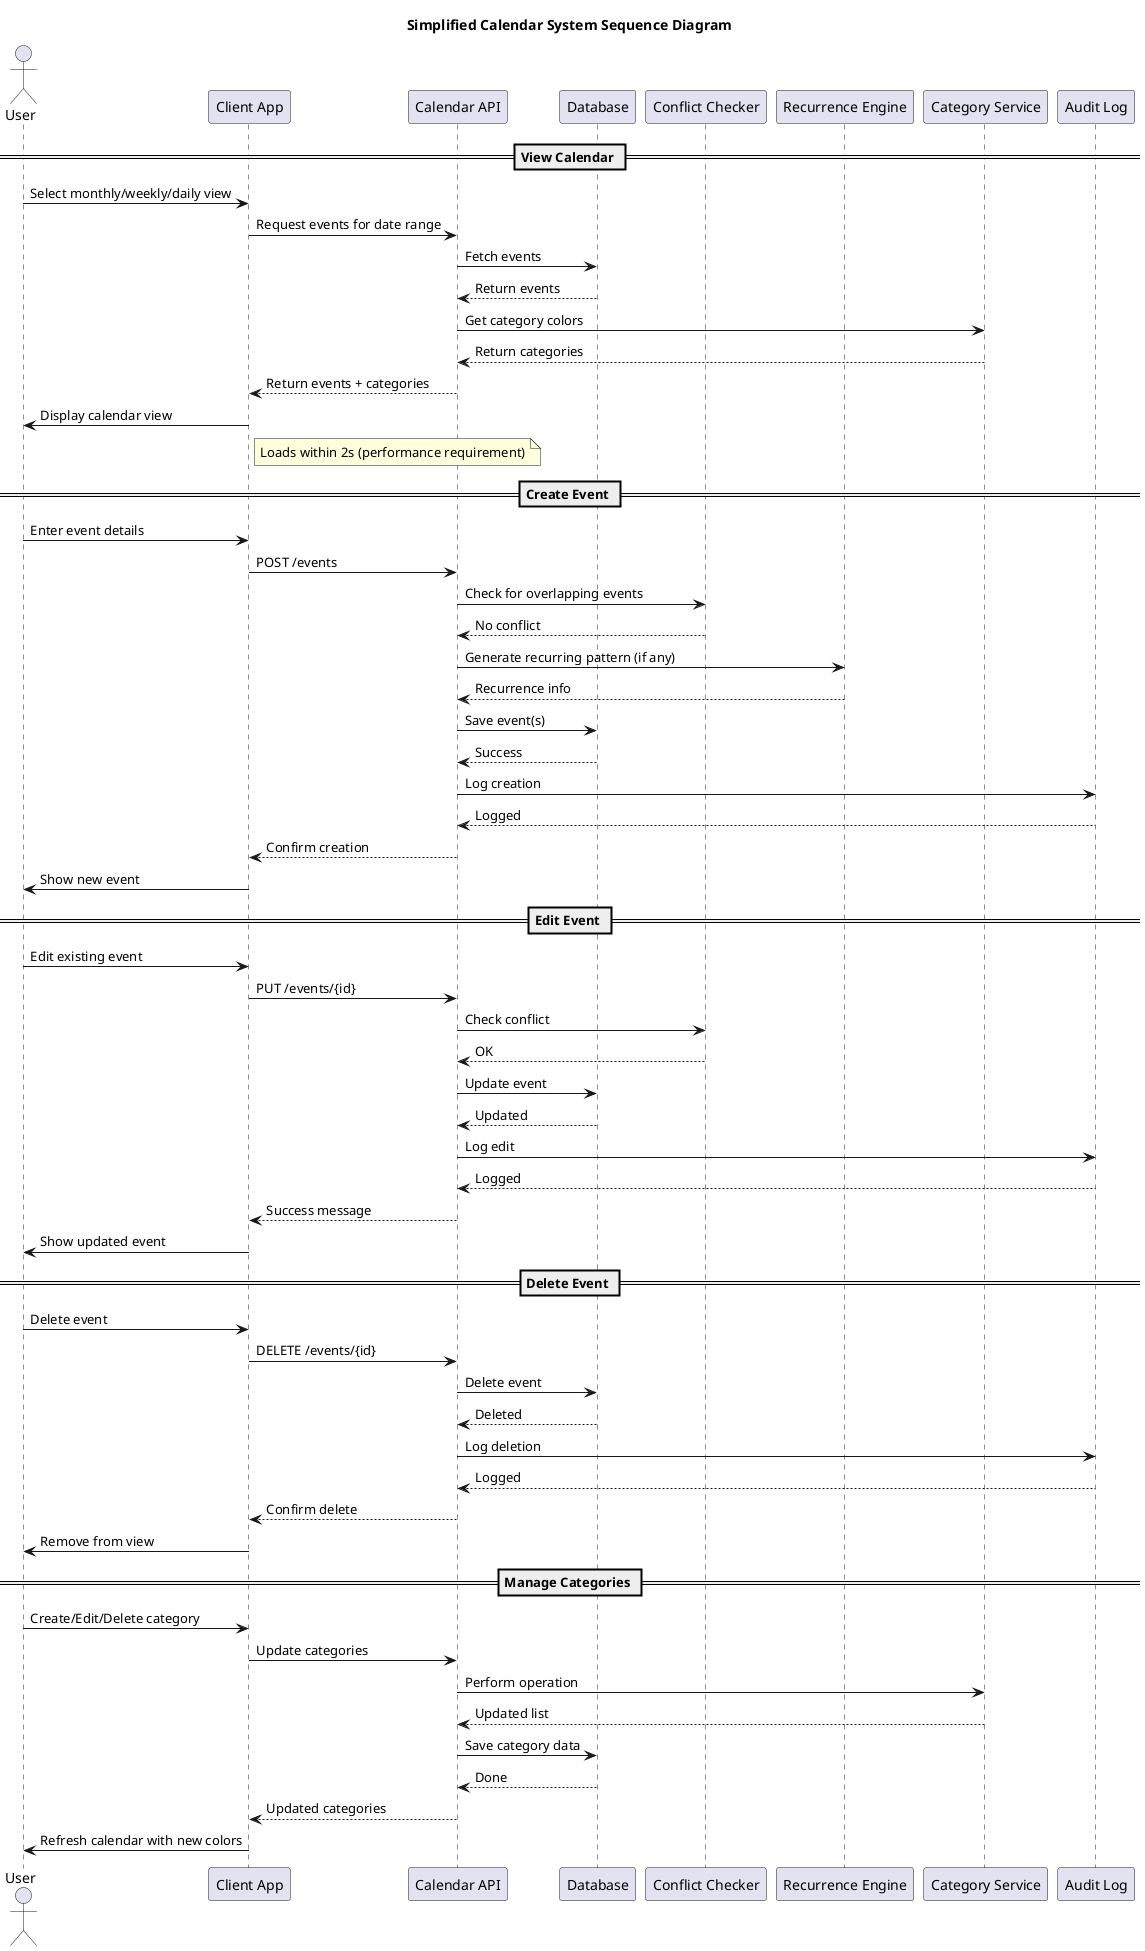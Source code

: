 @startuml
title Simplified Calendar System Sequence Diagram

actor User
participant "Client App" as Client
participant "Calendar API" as API
participant "Database" as DB
participant "Conflict Checker" as Conflict
participant "Recurrence Engine" as Recurrence
participant "Category Service" as Category
participant "Audit Log" as Audit

== View Calendar ==
User -> Client : Select monthly/weekly/daily view
Client -> API : Request events for date range
API -> DB : Fetch events
DB --> API : Return events
API -> Category : Get category colors
Category --> API : Return categories
API --> Client : Return events + categories
Client -> User : Display calendar view
note right of Client
Loads within 2s (performance requirement)
end note

== Create Event ==
User -> Client : Enter event details
Client -> API : POST /events
API -> Conflict : Check for overlapping events
Conflict --> API : No conflict
API -> Recurrence : Generate recurring pattern (if any)
Recurrence --> API : Recurrence info
API -> DB : Save event(s)
DB --> API : Success
API -> Audit : Log creation
Audit --> API : Logged
API --> Client : Confirm creation
Client -> User : Show new event

== Edit Event ==
User -> Client : Edit existing event
Client -> API : PUT /events/{id}
API -> Conflict : Check conflict
Conflict --> API : OK
API -> DB : Update event
DB --> API : Updated
API -> Audit : Log edit
Audit --> API : Logged
API --> Client : Success message
Client -> User : Show updated event

== Delete Event ==
User -> Client : Delete event
Client -> API : DELETE /events/{id}
API -> DB : Delete event
DB --> API : Deleted
API -> Audit : Log deletion
Audit --> API : Logged
API --> Client : Confirm delete
Client -> User : Remove from view

== Manage Categories ==
User -> Client : Create/Edit/Delete category
Client -> API : Update categories
API -> Category : Perform operation
Category --> API : Updated list
API -> DB : Save category data
DB --> API : Done
API --> Client : Updated categories
Client -> User : Refresh calendar with new colors


@enduml